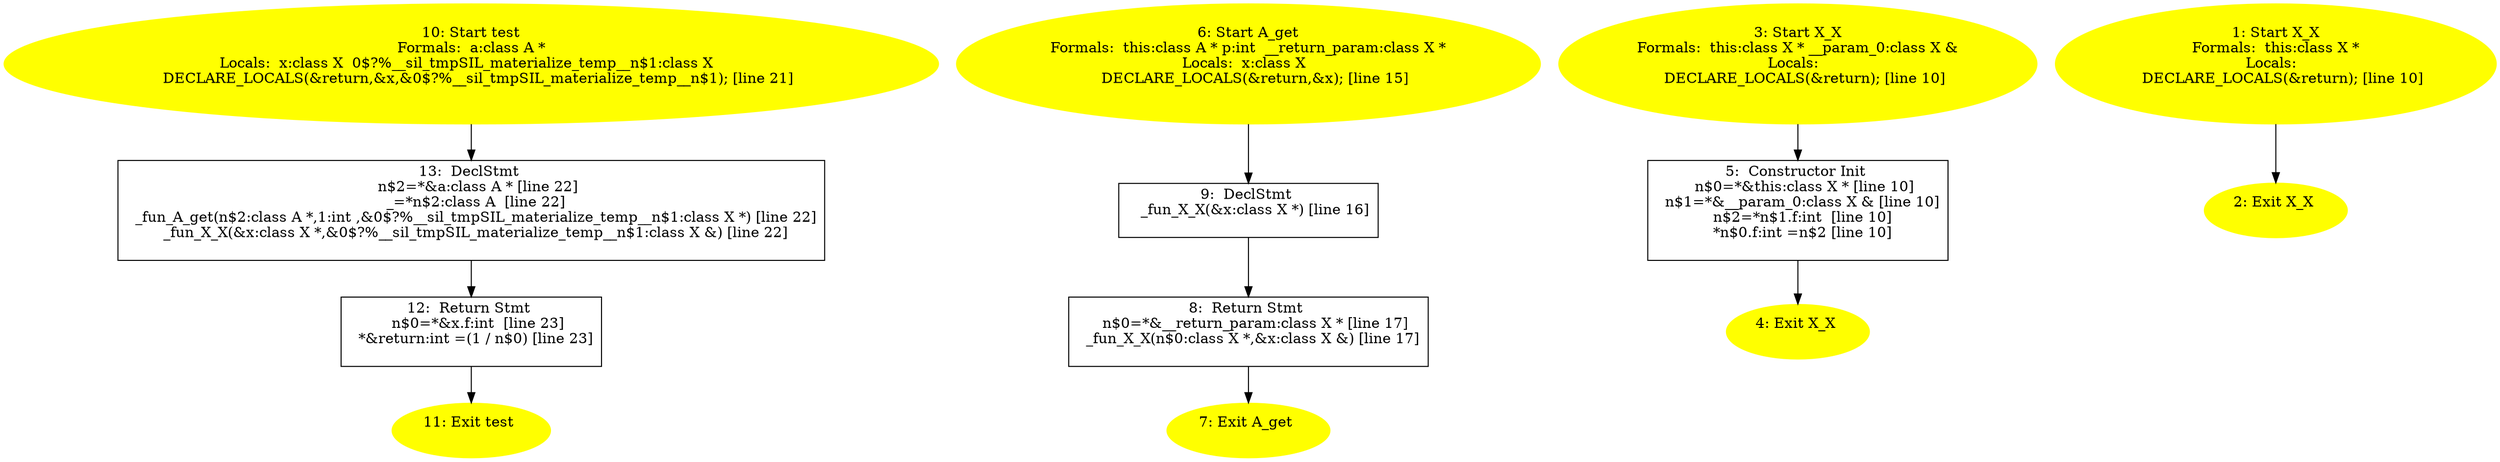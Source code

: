 /* @generated */
digraph iCFG {
13 [label="13:  DeclStmt \n   n$2=*&a:class A * [line 22]\n  _=*n$2:class A  [line 22]\n  _fun_A_get(n$2:class A *,1:int ,&0$?%__sil_tmpSIL_materialize_temp__n$1:class X *) [line 22]\n  _fun_X_X(&x:class X *,&0$?%__sil_tmpSIL_materialize_temp__n$1:class X &) [line 22]\n " shape="box"]
	

	 13 -> 12 ;
12 [label="12:  Return Stmt \n   n$0=*&x.f:int  [line 23]\n  *&return:int =(1 / n$0) [line 23]\n " shape="box"]
	

	 12 -> 11 ;
11 [label="11: Exit test \n  " color=yellow style=filled]
	

10 [label="10: Start test\nFormals:  a:class A *\nLocals:  x:class X  0$?%__sil_tmpSIL_materialize_temp__n$1:class X  \n   DECLARE_LOCALS(&return,&x,&0$?%__sil_tmpSIL_materialize_temp__n$1); [line 21]\n " color=yellow style=filled]
	

	 10 -> 13 ;
9 [label="9:  DeclStmt \n   _fun_X_X(&x:class X *) [line 16]\n " shape="box"]
	

	 9 -> 8 ;
8 [label="8:  Return Stmt \n   n$0=*&__return_param:class X * [line 17]\n  _fun_X_X(n$0:class X *,&x:class X &) [line 17]\n " shape="box"]
	

	 8 -> 7 ;
7 [label="7: Exit A_get \n  " color=yellow style=filled]
	

6 [label="6: Start A_get\nFormals:  this:class A * p:int  __return_param:class X *\nLocals:  x:class X  \n   DECLARE_LOCALS(&return,&x); [line 15]\n " color=yellow style=filled]
	

	 6 -> 9 ;
5 [label="5:  Constructor Init \n   n$0=*&this:class X * [line 10]\n  n$1=*&__param_0:class X & [line 10]\n  n$2=*n$1.f:int  [line 10]\n  *n$0.f:int =n$2 [line 10]\n " shape="box"]
	

	 5 -> 4 ;
4 [label="4: Exit X_X \n  " color=yellow style=filled]
	

3 [label="3: Start X_X\nFormals:  this:class X * __param_0:class X &\nLocals:  \n   DECLARE_LOCALS(&return); [line 10]\n " color=yellow style=filled]
	

	 3 -> 5 ;
2 [label="2: Exit X_X \n  " color=yellow style=filled]
	

1 [label="1: Start X_X\nFormals:  this:class X *\nLocals:  \n   DECLARE_LOCALS(&return); [line 10]\n " color=yellow style=filled]
	

	 1 -> 2 ;
}
